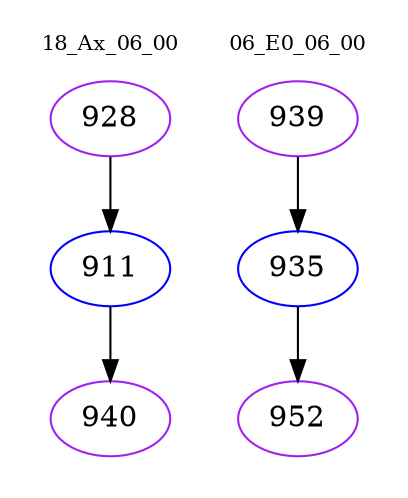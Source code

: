 digraph{
subgraph cluster_0 {
color = white
label = "18_Ax_06_00";
fontsize=10;
T0_928 [label="928", color="purple"]
T0_928 -> T0_911 [color="black"]
T0_911 [label="911", color="blue"]
T0_911 -> T0_940 [color="black"]
T0_940 [label="940", color="purple"]
}
subgraph cluster_1 {
color = white
label = "06_E0_06_00";
fontsize=10;
T1_939 [label="939", color="purple"]
T1_939 -> T1_935 [color="black"]
T1_935 [label="935", color="blue"]
T1_935 -> T1_952 [color="black"]
T1_952 [label="952", color="purple"]
}
}
